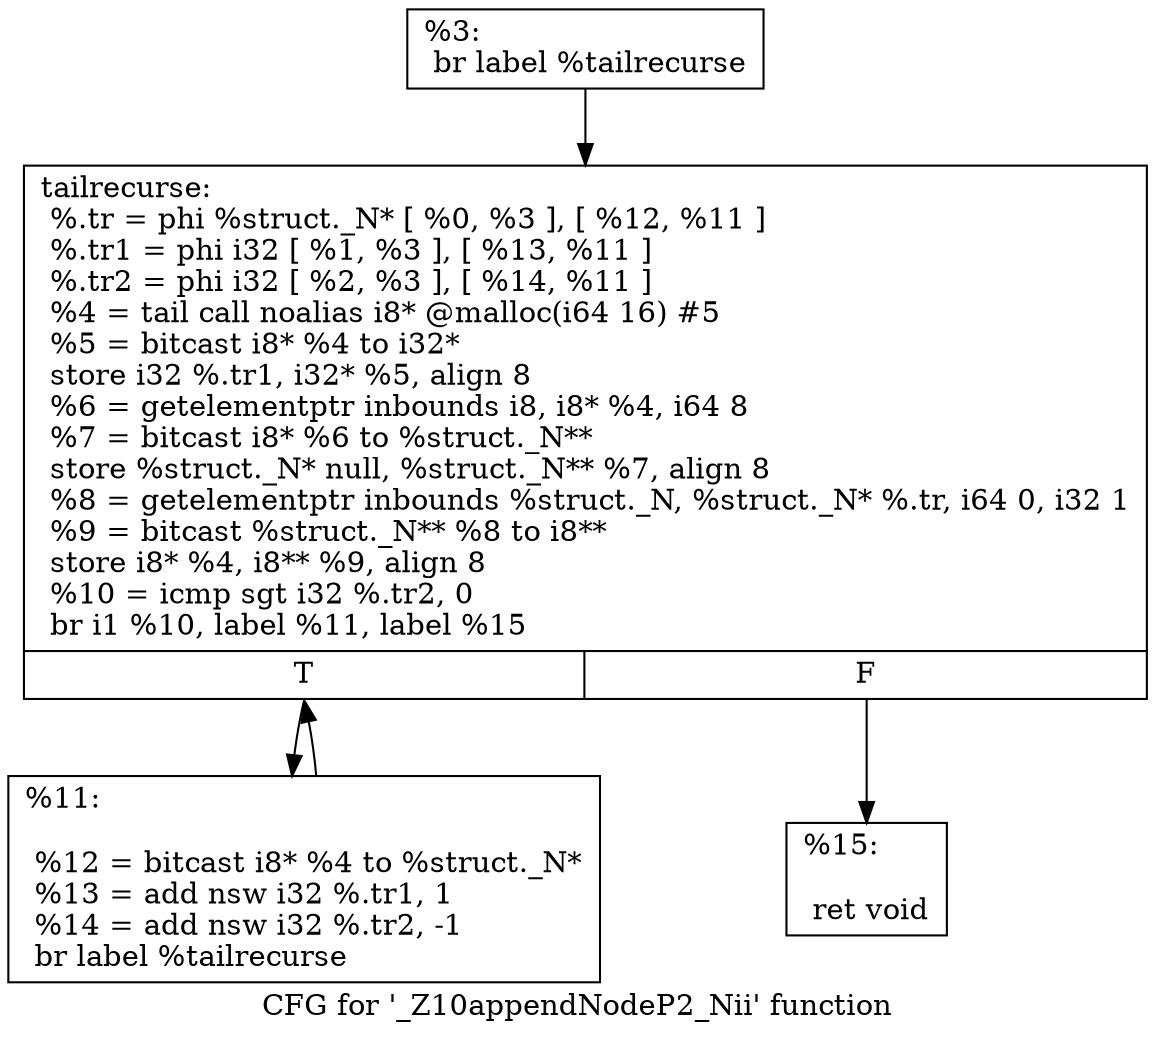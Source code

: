 digraph "CFG for '_Z10appendNodeP2_Nii' function" {
	label="CFG for '_Z10appendNodeP2_Nii' function";

	Node0x22169c0 [shape=record,label="{%3:\l  br label %tailrecurse\l}"];
	Node0x22169c0 -> Node0x221dc30;
	Node0x221dc30 [shape=record,label="{tailrecurse:                                      \l  %.tr = phi %struct._N* [ %0, %3 ], [ %12, %11 ]\l  %.tr1 = phi i32 [ %1, %3 ], [ %13, %11 ]\l  %.tr2 = phi i32 [ %2, %3 ], [ %14, %11 ]\l  %4 = tail call noalias i8* @malloc(i64 16) #5\l  %5 = bitcast i8* %4 to i32*\l  store i32 %.tr1, i32* %5, align 8\l  %6 = getelementptr inbounds i8, i8* %4, i64 8\l  %7 = bitcast i8* %6 to %struct._N**\l  store %struct._N* null, %struct._N** %7, align 8\l  %8 = getelementptr inbounds %struct._N, %struct._N* %.tr, i64 0, i32 1\l  %9 = bitcast %struct._N** %8 to i8**\l  store i8* %4, i8** %9, align 8\l  %10 = icmp sgt i32 %.tr2, 0\l  br i1 %10, label %11, label %15\l|{<s0>T|<s1>F}}"];
	Node0x221dc30:s0 -> Node0x221ad20;
	Node0x221dc30:s1 -> Node0x221ae40;
	Node0x221ad20 [shape=record,label="{%11:\l\l  %12 = bitcast i8* %4 to %struct._N*\l  %13 = add nsw i32 %.tr1, 1\l  %14 = add nsw i32 %.tr2, -1\l  br label %tailrecurse\l}"];
	Node0x221ad20 -> Node0x221dc30;
	Node0x221ae40 [shape=record,label="{%15:\l\l  ret void\l}"];
}
